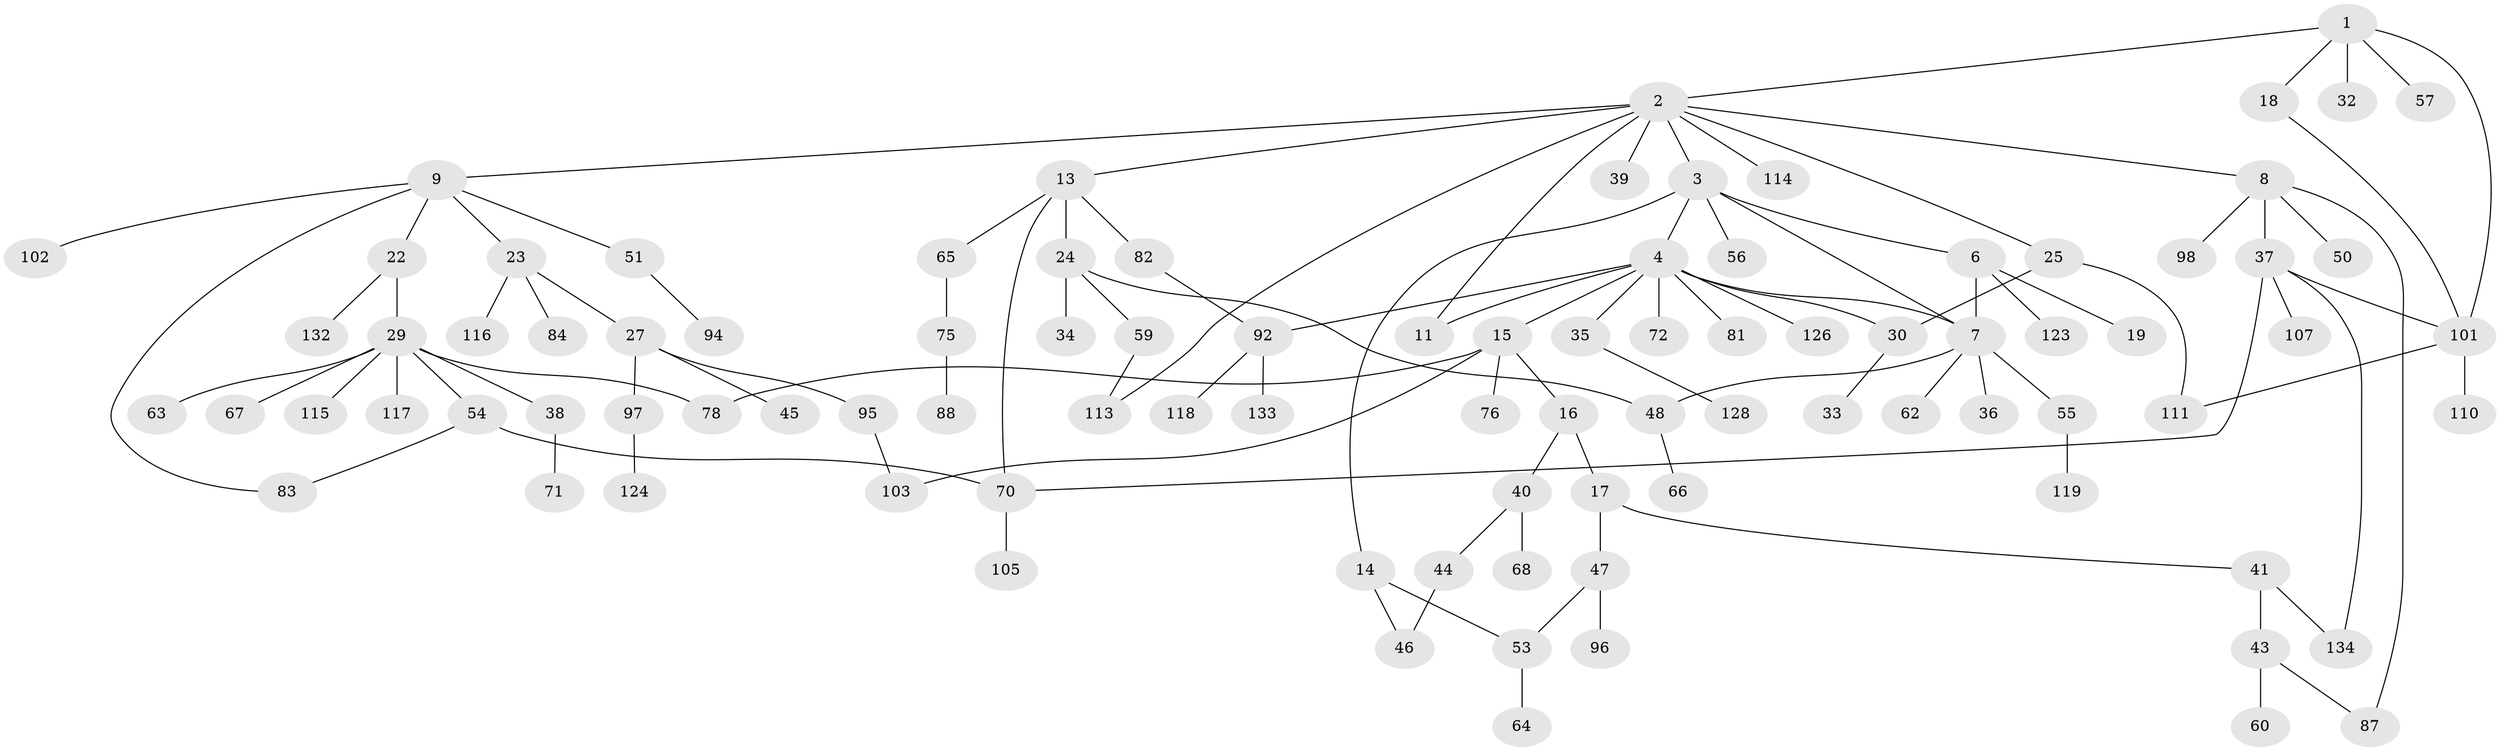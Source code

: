 // Generated by graph-tools (version 1.1) at 2025/51/02/27/25 19:51:40]
// undirected, 94 vertices, 112 edges
graph export_dot {
graph [start="1"]
  node [color=gray90,style=filled];
  1 [super="+86"];
  2 [super="+5"];
  3 [super="+131"];
  4 [super="+12"];
  6 [super="+10"];
  7;
  8 [super="+26"];
  9 [super="+20"];
  11;
  13;
  14 [super="+112"];
  15 [super="+52"];
  16 [super="+21"];
  17 [super="+28"];
  18;
  19;
  22;
  23 [super="+42"];
  24 [super="+49"];
  25 [super="+61"];
  27 [super="+74"];
  29 [super="+31"];
  30 [super="+79"];
  32 [super="+73"];
  33 [super="+58"];
  34;
  35;
  36;
  37 [super="+89"];
  38;
  39;
  40;
  41 [super="+130"];
  43 [super="+109"];
  44;
  45 [super="+77"];
  46 [super="+120"];
  47 [super="+100"];
  48 [super="+69"];
  50;
  51;
  53 [super="+90"];
  54 [super="+106"];
  55 [super="+91"];
  56 [super="+104"];
  57;
  59 [super="+85"];
  60;
  62;
  63 [super="+122"];
  64;
  65;
  66;
  67;
  68;
  70 [super="+80"];
  71;
  72 [super="+121"];
  75;
  76;
  78 [super="+93"];
  81 [super="+108"];
  82;
  83;
  84;
  87;
  88;
  92 [super="+99"];
  94;
  95;
  96;
  97;
  98;
  101 [super="+129"];
  102;
  103 [super="+127"];
  105;
  107;
  110;
  111 [super="+125"];
  113;
  114;
  115;
  116;
  117;
  118;
  119;
  123;
  124;
  126;
  128;
  132;
  133;
  134;
  1 -- 2;
  1 -- 18;
  1 -- 32;
  1 -- 57;
  1 -- 101;
  2 -- 3;
  2 -- 11;
  2 -- 113;
  2 -- 114;
  2 -- 39;
  2 -- 8;
  2 -- 9;
  2 -- 13;
  2 -- 25;
  3 -- 4;
  3 -- 6;
  3 -- 7;
  3 -- 14;
  3 -- 56;
  4 -- 15;
  4 -- 30;
  4 -- 81;
  4 -- 11;
  4 -- 35;
  4 -- 7;
  4 -- 72;
  4 -- 92;
  4 -- 126;
  6 -- 7;
  6 -- 19;
  6 -- 123;
  7 -- 36;
  7 -- 48;
  7 -- 55;
  7 -- 62;
  8 -- 50;
  8 -- 98;
  8 -- 87;
  8 -- 37;
  9 -- 51;
  9 -- 83;
  9 -- 102;
  9 -- 22;
  9 -- 23;
  13 -- 24;
  13 -- 65;
  13 -- 70;
  13 -- 82;
  14 -- 46;
  14 -- 53;
  15 -- 16;
  15 -- 76;
  15 -- 78;
  15 -- 103;
  16 -- 17;
  16 -- 40;
  17 -- 47;
  17 -- 41;
  18 -- 101;
  22 -- 29;
  22 -- 132;
  23 -- 27;
  23 -- 84;
  23 -- 116;
  24 -- 34;
  24 -- 48;
  24 -- 59;
  25 -- 111;
  25 -- 30;
  27 -- 45;
  27 -- 95;
  27 -- 97;
  29 -- 38;
  29 -- 115;
  29 -- 67;
  29 -- 117;
  29 -- 54;
  29 -- 78;
  29 -- 63;
  30 -- 33;
  35 -- 128;
  37 -- 107;
  37 -- 101;
  37 -- 134;
  37 -- 70;
  38 -- 71;
  40 -- 44;
  40 -- 68;
  41 -- 43;
  41 -- 134;
  43 -- 60;
  43 -- 87;
  44 -- 46;
  47 -- 53;
  47 -- 96;
  48 -- 66;
  51 -- 94;
  53 -- 64;
  54 -- 70;
  54 -- 83;
  55 -- 119;
  59 -- 113;
  65 -- 75;
  70 -- 105;
  75 -- 88;
  82 -- 92;
  92 -- 133;
  92 -- 118;
  95 -- 103;
  97 -- 124;
  101 -- 110;
  101 -- 111;
}
